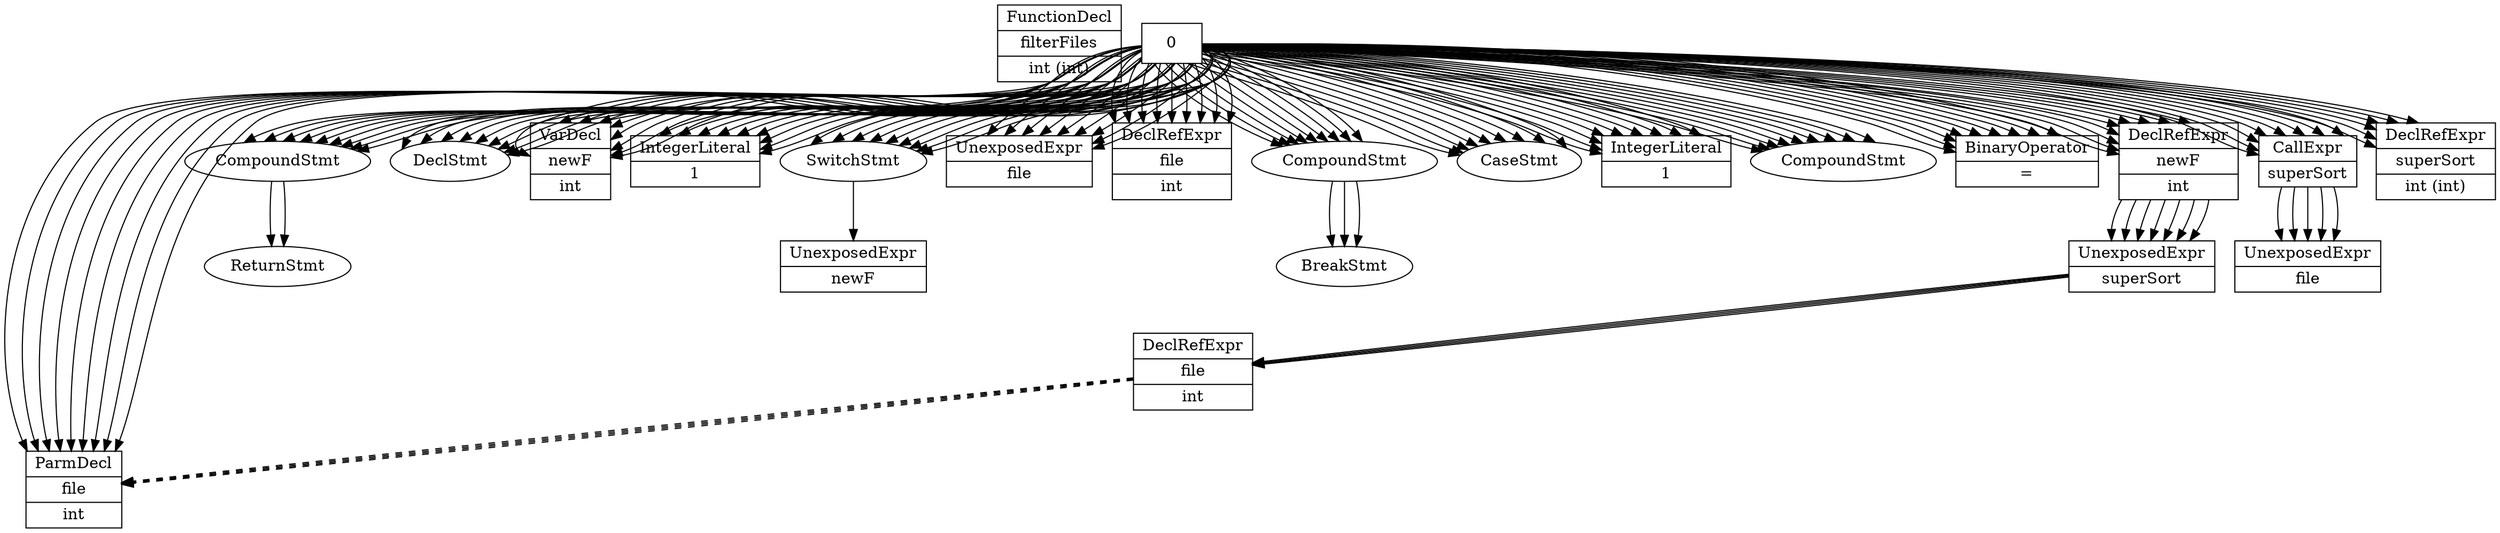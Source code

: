 digraph graphname {
node [shape=record];
9 [label="{FunctionDecl | filterFiles | int (int)}"];
10 [label="{ParmDecl | file | int}"];
11 [label="CompoundStmt"][shape="oval"];
12 [label="DeclStmt"][shape="oval"];
13 [label="{VarDecl | newF | int}"];
14 [label="{IntegerLiteral | 1}"];
15 [label="SwitchStmt"][shape="oval"];
16 [label="{UnexposedExpr | file}"];
17 [label="{DeclRefExpr | file | int}"];
18 [label="CompoundStmt"][shape="oval"];
19 [label="CaseStmt"][shape="oval"];
20 [label="{IntegerLiteral | 1}"];
21 [label="CompoundStmt"][shape="oval"];
22 [label="{BinaryOperator | \=}"];
23 [label="{DeclRefExpr | newF | int}"];
9 [label="{FunctionDecl | filterFiles | int (int)}"];
10 [label="{ParmDecl | file | int}"];
11 [label="CompoundStmt"][shape="oval"];
12 [label="DeclStmt"][shape="oval"];
13 [label="{VarDecl | newF | int}"];
14 [label="{IntegerLiteral | 1}"];
15 [label="SwitchStmt"][shape="oval"];
16 [label="{UnexposedExpr | file}"];
17 [label="{DeclRefExpr | file | int}"];
18 [label="CompoundStmt"][shape="oval"];
19 [label="CaseStmt"][shape="oval"];
20 [label="{IntegerLiteral | 1}"];
21 [label="CompoundStmt"][shape="oval"];
22 [label="{BinaryOperator | \=}"];
23 [label="{DeclRefExpr | newF | int}"];
24 [label="{CallExpr | superSort}"];
9 [label="{FunctionDecl | filterFiles | int (int)}"];
10 [label="{ParmDecl | file | int}"];
11 [label="CompoundStmt"][shape="oval"];
12 [label="DeclStmt"][shape="oval"];
13 [label="{VarDecl | newF | int}"];
14 [label="{IntegerLiteral | 1}"];
15 [label="SwitchStmt"][shape="oval"];
16 [label="{UnexposedExpr | file}"];
17 [label="{DeclRefExpr | file | int}"];
18 [label="CompoundStmt"][shape="oval"];
19 [label="CaseStmt"][shape="oval"];
20 [label="{IntegerLiteral | 1}"];
21 [label="CompoundStmt"][shape="oval"];
22 [label="{BinaryOperator | \=}"];
23 [label="{DeclRefExpr | newF | int}"];
24 [label="{CallExpr | superSort}"];
25 [label="{UnexposedExpr | superSort}"];
9 [label="{FunctionDecl | filterFiles | int (int)}"];
10 [label="{ParmDecl | file | int}"];
11 [label="CompoundStmt"][shape="oval"];
12 [label="DeclStmt"][shape="oval"];
13 [label="{VarDecl | newF | int}"];
14 [label="{IntegerLiteral | 1}"];
15 [label="SwitchStmt"][shape="oval"];
16 [label="{UnexposedExpr | file}"];
17 [label="{DeclRefExpr | file | int}"];
18 [label="CompoundStmt"][shape="oval"];
19 [label="CaseStmt"][shape="oval"];
20 [label="{IntegerLiteral | 1}"];
21 [label="CompoundStmt"][shape="oval"];
22 [label="{BinaryOperator | \=}"];
23 [label="{DeclRefExpr | newF | int}"];
24 [label="{CallExpr | superSort}"];
25 [label="{UnexposedExpr | superSort}"];
26 [label="{DeclRefExpr | superSort | int (int)}"];
9 [label="{FunctionDecl | filterFiles | int (int)}"];
10 [label="{ParmDecl | file | int}"];
11 [label="CompoundStmt"][shape="oval"];
12 [label="DeclStmt"][shape="oval"];
13 [label="{VarDecl | newF | int}"];
14 [label="{IntegerLiteral | 1}"];
15 [label="SwitchStmt"][shape="oval"];
16 [label="{UnexposedExpr | file}"];
17 [label="{DeclRefExpr | file | int}"];
18 [label="CompoundStmt"][shape="oval"];
19 [label="CaseStmt"][shape="oval"];
20 [label="{IntegerLiteral | 1}"];
21 [label="CompoundStmt"][shape="oval"];
22 [label="{BinaryOperator | \=}"];
23 [label="{DeclRefExpr | newF | int}"];
24 [label="{CallExpr | superSort}"];
25 [label="{UnexposedExpr | superSort}"];
26 [label="{DeclRefExpr | superSort | int (int)}"];
27 [label="{UnexposedExpr | file}"];
9 [label="{FunctionDecl | filterFiles | int (int)}"];
10 [label="{ParmDecl | file | int}"];
11 [label="CompoundStmt"][shape="oval"];
12 [label="DeclStmt"][shape="oval"];
13 [label="{VarDecl | newF | int}"];
14 [label="{IntegerLiteral | 1}"];
15 [label="SwitchStmt"][shape="oval"];
16 [label="{UnexposedExpr | file}"];
17 [label="{DeclRefExpr | file | int}"];
18 [label="CompoundStmt"][shape="oval"];
19 [label="CaseStmt"][shape="oval"];
20 [label="{IntegerLiteral | 1}"];
21 [label="CompoundStmt"][shape="oval"];
22 [label="{BinaryOperator | \=}"];
23 [label="{DeclRefExpr | newF | int}"];
24 [label="{CallExpr | superSort}"];
25 [label="{UnexposedExpr | superSort}"];
26 [label="{DeclRefExpr | superSort | int (int)}"];
27 [label="{UnexposedExpr | file}"];
28 [label="{DeclRefExpr | file | int}"];
9 [label="{FunctionDecl | filterFiles | int (int)}"];
10 [label="{ParmDecl | file | int}"];
11 [label="CompoundStmt"][shape="oval"];
12 [label="DeclStmt"][shape="oval"];
13 [label="{VarDecl | newF | int}"];
14 [label="{IntegerLiteral | 1}"];
15 [label="SwitchStmt"][shape="oval"];
16 [label="{UnexposedExpr | file}"];
17 [label="{DeclRefExpr | file | int}"];
18 [label="CompoundStmt"][shape="oval"];
19 [label="CaseStmt"][shape="oval"];
20 [label="{IntegerLiteral | 1}"];
21 [label="CompoundStmt"][shape="oval"];
22 [label="{BinaryOperator | \=}"];
23 [label="{DeclRefExpr | newF | int}"];
24 [label="{CallExpr | superSort}"];
25 [label="{UnexposedExpr | superSort}"];
26 [label="{DeclRefExpr | superSort | int (int)}"];
27 [label="{UnexposedExpr | file}"];
28 [label="{DeclRefExpr | file | int}"];
29 [label="BreakStmt"][shape="oval"];
9 [label="{FunctionDecl | filterFiles | int (int)}"];
10 [label="{ParmDecl | file | int}"];
11 [label="CompoundStmt"][shape="oval"];
12 [label="DeclStmt"][shape="oval"];
13 [label="{VarDecl | newF | int}"];
14 [label="{IntegerLiteral | 1}"];
15 [label="SwitchStmt"][shape="oval"];
16 [label="{UnexposedExpr | file}"];
17 [label="{DeclRefExpr | file | int}"];
18 [label="CompoundStmt"][shape="oval"];
19 [label="CaseStmt"][shape="oval"];
20 [label="{IntegerLiteral | 1}"];
21 [label="CompoundStmt"][shape="oval"];
22 [label="{BinaryOperator | \=}"];
23 [label="{DeclRefExpr | newF | int}"];
24 [label="{CallExpr | superSort}"];
25 [label="{UnexposedExpr | superSort}"];
26 [label="{DeclRefExpr | superSort | int (int)}"];
27 [label="{UnexposedExpr | file}"];
28 [label="{DeclRefExpr | file | int}"];
29 [label="BreakStmt"][shape="oval"];
30 [label="ReturnStmt"][shape="oval"];
9 [label="{FunctionDecl | filterFiles | int (int)}"];
10 [label="{ParmDecl | file | int}"];
11 [label="CompoundStmt"][shape="oval"];
12 [label="DeclStmt"][shape="oval"];
13 [label="{VarDecl | newF | int}"];
14 [label="{IntegerLiteral | 1}"];
15 [label="SwitchStmt"][shape="oval"];
16 [label="{UnexposedExpr | file}"];
17 [label="{DeclRefExpr | file | int}"];
18 [label="CompoundStmt"][shape="oval"];
19 [label="CaseStmt"][shape="oval"];
20 [label="{IntegerLiteral | 1}"];
21 [label="CompoundStmt"][shape="oval"];
22 [label="{BinaryOperator | \=}"];
23 [label="{DeclRefExpr | newF | int}"];
24 [label="{CallExpr | superSort}"];
25 [label="{UnexposedExpr | superSort}"];
26 [label="{DeclRefExpr | superSort | int (int)}"];
27 [label="{UnexposedExpr | file}"];
28 [label="{DeclRefExpr | file | int}"];
29 [label="BreakStmt"][shape="oval"];
30 [label="ReturnStmt"][shape="oval"];
31 [label="{UnexposedExpr | newF}"];
0 -> 10;
0 -> 11;
0 -> 12;
0 -> 13;
0 -> 14;
0 -> 15;
0 -> 16;
0 -> 17;
0 -> 18;
0 -> 19;
0 -> 20;
0 -> 21;
0 -> 22;
0 -> 23;
0 -> 10;
0 -> 11;
0 -> 12;
0 -> 13;
0 -> 14;
0 -> 15;
0 -> 16;
0 -> 17;
0 -> 18;
0 -> 19;
0 -> 20;
0 -> 21;
0 -> 22;
0 -> 23;
0 -> 24;
0 -> 10;
0 -> 11;
0 -> 12;
0 -> 13;
0 -> 14;
0 -> 15;
0 -> 16;
0 -> 17;
0 -> 18;
0 -> 19;
0 -> 20;
0 -> 21;
0 -> 22;
0 -> 23;
0 -> 24;
23 -> 25;
0 -> 10;
0 -> 11;
0 -> 12;
0 -> 13;
0 -> 14;
0 -> 15;
0 -> 16;
0 -> 17;
0 -> 18;
0 -> 19;
0 -> 20;
0 -> 21;
0 -> 22;
0 -> 23;
0 -> 24;
23 -> 25;
0 -> 26;
0 -> 10;
0 -> 11;
0 -> 12;
0 -> 13;
0 -> 14;
0 -> 15;
0 -> 16;
0 -> 17;
0 -> 18;
0 -> 19;
0 -> 20;
0 -> 21;
0 -> 22;
0 -> 23;
0 -> 24;
23 -> 25;
0 -> 26;
24 -> 27;
0 -> 10;
0 -> 11;
0 -> 12;
0 -> 13;
0 -> 14;
0 -> 15;
0 -> 16;
0 -> 17;
0 -> 18;
0 -> 19;
0 -> 20;
0 -> 21;
0 -> 22;
0 -> 23;
0 -> 24;
23 -> 25;
0 -> 26;
24 -> 27;
25 -> 28;
0 -> 10;
0 -> 11;
0 -> 12;
0 -> 13;
0 -> 14;
0 -> 15;
0 -> 16;
0 -> 17;
0 -> 18;
0 -> 19;
0 -> 20;
0 -> 21;
0 -> 22;
0 -> 23;
0 -> 24;
23 -> 25;
0 -> 26;
24 -> 27;
25 -> 28;
18 -> 29;
0 -> 10;
0 -> 11;
0 -> 12;
0 -> 13;
0 -> 14;
0 -> 15;
0 -> 16;
0 -> 17;
0 -> 18;
0 -> 19;
0 -> 20;
0 -> 21;
0 -> 22;
0 -> 23;
0 -> 24;
23 -> 25;
0 -> 26;
24 -> 27;
25 -> 28;
18 -> 29;
11 -> 30;
0 -> 10;
0 -> 11;
0 -> 12;
0 -> 13;
0 -> 14;
0 -> 15;
0 -> 16;
0 -> 17;
0 -> 18;
0 -> 19;
0 -> 20;
0 -> 21;
0 -> 22;
0 -> 23;
0 -> 24;
23 -> 25;
0 -> 26;
24 -> 27;
25 -> 28;
18 -> 29;
11 -> 30;
15 -> 31;
28 -> 10[style=dashed];
28 -> 10[style=dashed];
28 -> 10[style=dashed];
28 -> 10[style=dashed];

}